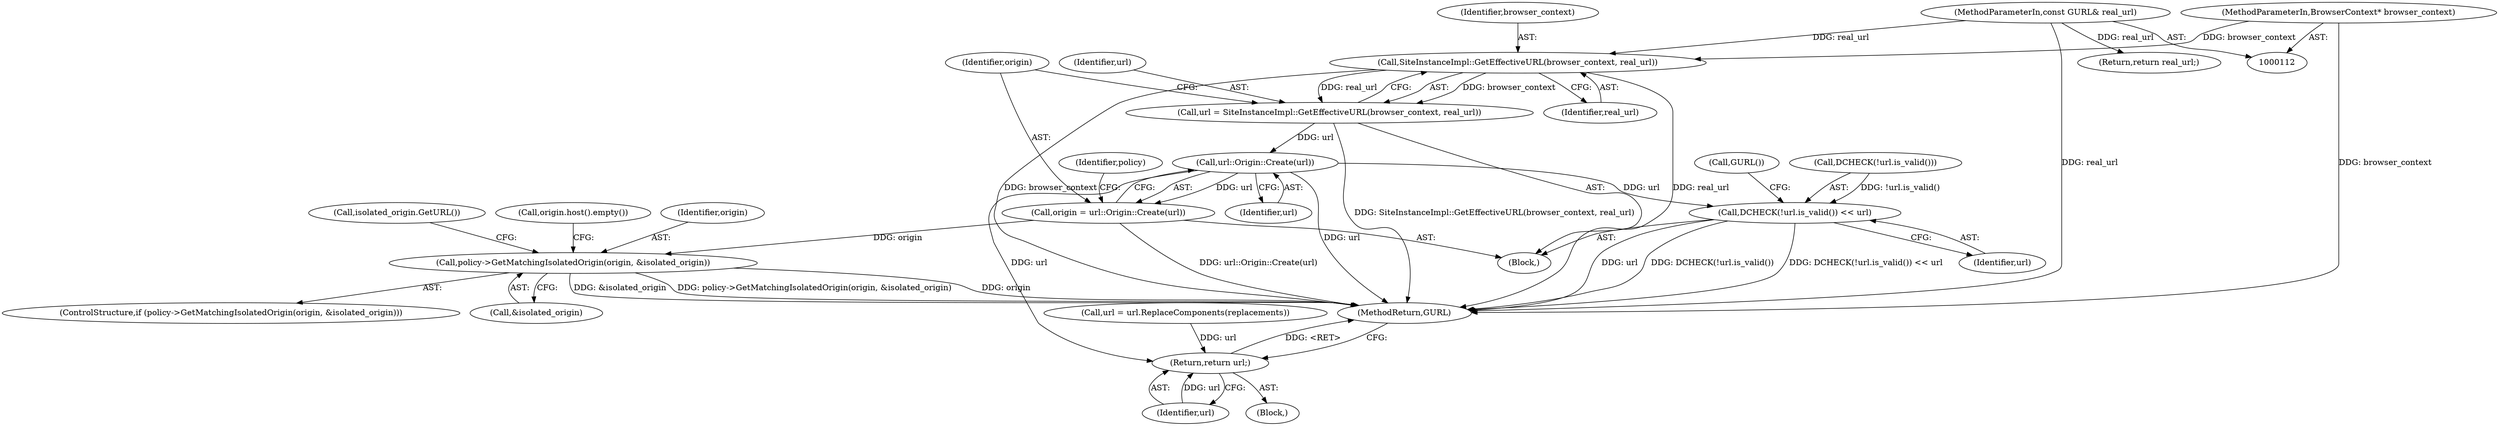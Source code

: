 digraph "0_Chrome_b1f87486936ca0d6d9abf4d3b9b423a9c976fd59@pointer" {
"1000124" [label="(Call,SiteInstanceImpl::GetEffectiveURL(browser_context, real_url))"];
"1000113" [label="(MethodParameterIn,BrowserContext* browser_context)"];
"1000114" [label="(MethodParameterIn,const GURL& real_url)"];
"1000122" [label="(Call,url = SiteInstanceImpl::GetEffectiveURL(browser_context, real_url))"];
"1000130" [label="(Call,url::Origin::Create(url))"];
"1000128" [label="(Call,origin = url::Origin::Create(url))"];
"1000138" [label="(Call,policy->GetMatchingIsolatedOrigin(origin, &isolated_origin))"];
"1000202" [label="(Return,return url;)"];
"1000212" [label="(Call,DCHECK(!url.is_valid()) << url)"];
"1000212" [label="(Call,DCHECK(!url.is_valid()) << url)"];
"1000203" [label="(Identifier,url)"];
"1000122" [label="(Call,url = SiteInstanceImpl::GetEffectiveURL(browser_context, real_url))"];
"1000139" [label="(Identifier,origin)"];
"1000113" [label="(MethodParameterIn,BrowserContext* browser_context)"];
"1000218" [label="(Call,GURL())"];
"1000192" [label="(Block,)"];
"1000124" [label="(Call,SiteInstanceImpl::GetEffectiveURL(browser_context, real_url))"];
"1000137" [label="(ControlStructure,if (policy->GetMatchingIsolatedOrigin(origin, &isolated_origin)))"];
"1000123" [label="(Identifier,url)"];
"1000131" [label="(Identifier,url)"];
"1000219" [label="(MethodReturn,GURL)"];
"1000126" [label="(Identifier,real_url)"];
"1000216" [label="(Identifier,url)"];
"1000130" [label="(Call,url::Origin::Create(url))"];
"1000128" [label="(Call,origin = url::Origin::Create(url))"];
"1000202" [label="(Return,return url;)"];
"1000129" [label="(Identifier,origin)"];
"1000125" [label="(Identifier,browser_context)"];
"1000143" [label="(Call,isolated_origin.GetURL())"];
"1000115" [label="(Block,)"];
"1000147" [label="(Call,origin.host().empty())"];
"1000213" [label="(Call,DCHECK(!url.is_valid()))"];
"1000134" [label="(Identifier,policy)"];
"1000114" [label="(MethodParameterIn,const GURL& real_url)"];
"1000198" [label="(Call,url = url.ReplaceComponents(replacements))"];
"1000140" [label="(Call,&isolated_origin)"];
"1000138" [label="(Call,policy->GetMatchingIsolatedOrigin(origin, &isolated_origin))"];
"1000119" [label="(Return,return real_url;)"];
"1000124" -> "1000122"  [label="AST: "];
"1000124" -> "1000126"  [label="CFG: "];
"1000125" -> "1000124"  [label="AST: "];
"1000126" -> "1000124"  [label="AST: "];
"1000122" -> "1000124"  [label="CFG: "];
"1000124" -> "1000219"  [label="DDG: real_url"];
"1000124" -> "1000219"  [label="DDG: browser_context"];
"1000124" -> "1000122"  [label="DDG: browser_context"];
"1000124" -> "1000122"  [label="DDG: real_url"];
"1000113" -> "1000124"  [label="DDG: browser_context"];
"1000114" -> "1000124"  [label="DDG: real_url"];
"1000113" -> "1000112"  [label="AST: "];
"1000113" -> "1000219"  [label="DDG: browser_context"];
"1000114" -> "1000112"  [label="AST: "];
"1000114" -> "1000219"  [label="DDG: real_url"];
"1000114" -> "1000119"  [label="DDG: real_url"];
"1000122" -> "1000115"  [label="AST: "];
"1000123" -> "1000122"  [label="AST: "];
"1000129" -> "1000122"  [label="CFG: "];
"1000122" -> "1000219"  [label="DDG: SiteInstanceImpl::GetEffectiveURL(browser_context, real_url)"];
"1000122" -> "1000130"  [label="DDG: url"];
"1000130" -> "1000128"  [label="AST: "];
"1000130" -> "1000131"  [label="CFG: "];
"1000131" -> "1000130"  [label="AST: "];
"1000128" -> "1000130"  [label="CFG: "];
"1000130" -> "1000219"  [label="DDG: url"];
"1000130" -> "1000128"  [label="DDG: url"];
"1000130" -> "1000202"  [label="DDG: url"];
"1000130" -> "1000212"  [label="DDG: url"];
"1000128" -> "1000115"  [label="AST: "];
"1000129" -> "1000128"  [label="AST: "];
"1000134" -> "1000128"  [label="CFG: "];
"1000128" -> "1000219"  [label="DDG: url::Origin::Create(url)"];
"1000128" -> "1000138"  [label="DDG: origin"];
"1000138" -> "1000137"  [label="AST: "];
"1000138" -> "1000140"  [label="CFG: "];
"1000139" -> "1000138"  [label="AST: "];
"1000140" -> "1000138"  [label="AST: "];
"1000143" -> "1000138"  [label="CFG: "];
"1000147" -> "1000138"  [label="CFG: "];
"1000138" -> "1000219"  [label="DDG: origin"];
"1000138" -> "1000219"  [label="DDG: &isolated_origin"];
"1000138" -> "1000219"  [label="DDG: policy->GetMatchingIsolatedOrigin(origin, &isolated_origin)"];
"1000202" -> "1000192"  [label="AST: "];
"1000202" -> "1000203"  [label="CFG: "];
"1000203" -> "1000202"  [label="AST: "];
"1000219" -> "1000202"  [label="CFG: "];
"1000202" -> "1000219"  [label="DDG: <RET>"];
"1000203" -> "1000202"  [label="DDG: url"];
"1000198" -> "1000202"  [label="DDG: url"];
"1000212" -> "1000115"  [label="AST: "];
"1000212" -> "1000216"  [label="CFG: "];
"1000213" -> "1000212"  [label="AST: "];
"1000216" -> "1000212"  [label="AST: "];
"1000218" -> "1000212"  [label="CFG: "];
"1000212" -> "1000219"  [label="DDG: DCHECK(!url.is_valid()) << url"];
"1000212" -> "1000219"  [label="DDG: url"];
"1000212" -> "1000219"  [label="DDG: DCHECK(!url.is_valid())"];
"1000213" -> "1000212"  [label="DDG: !url.is_valid()"];
}
